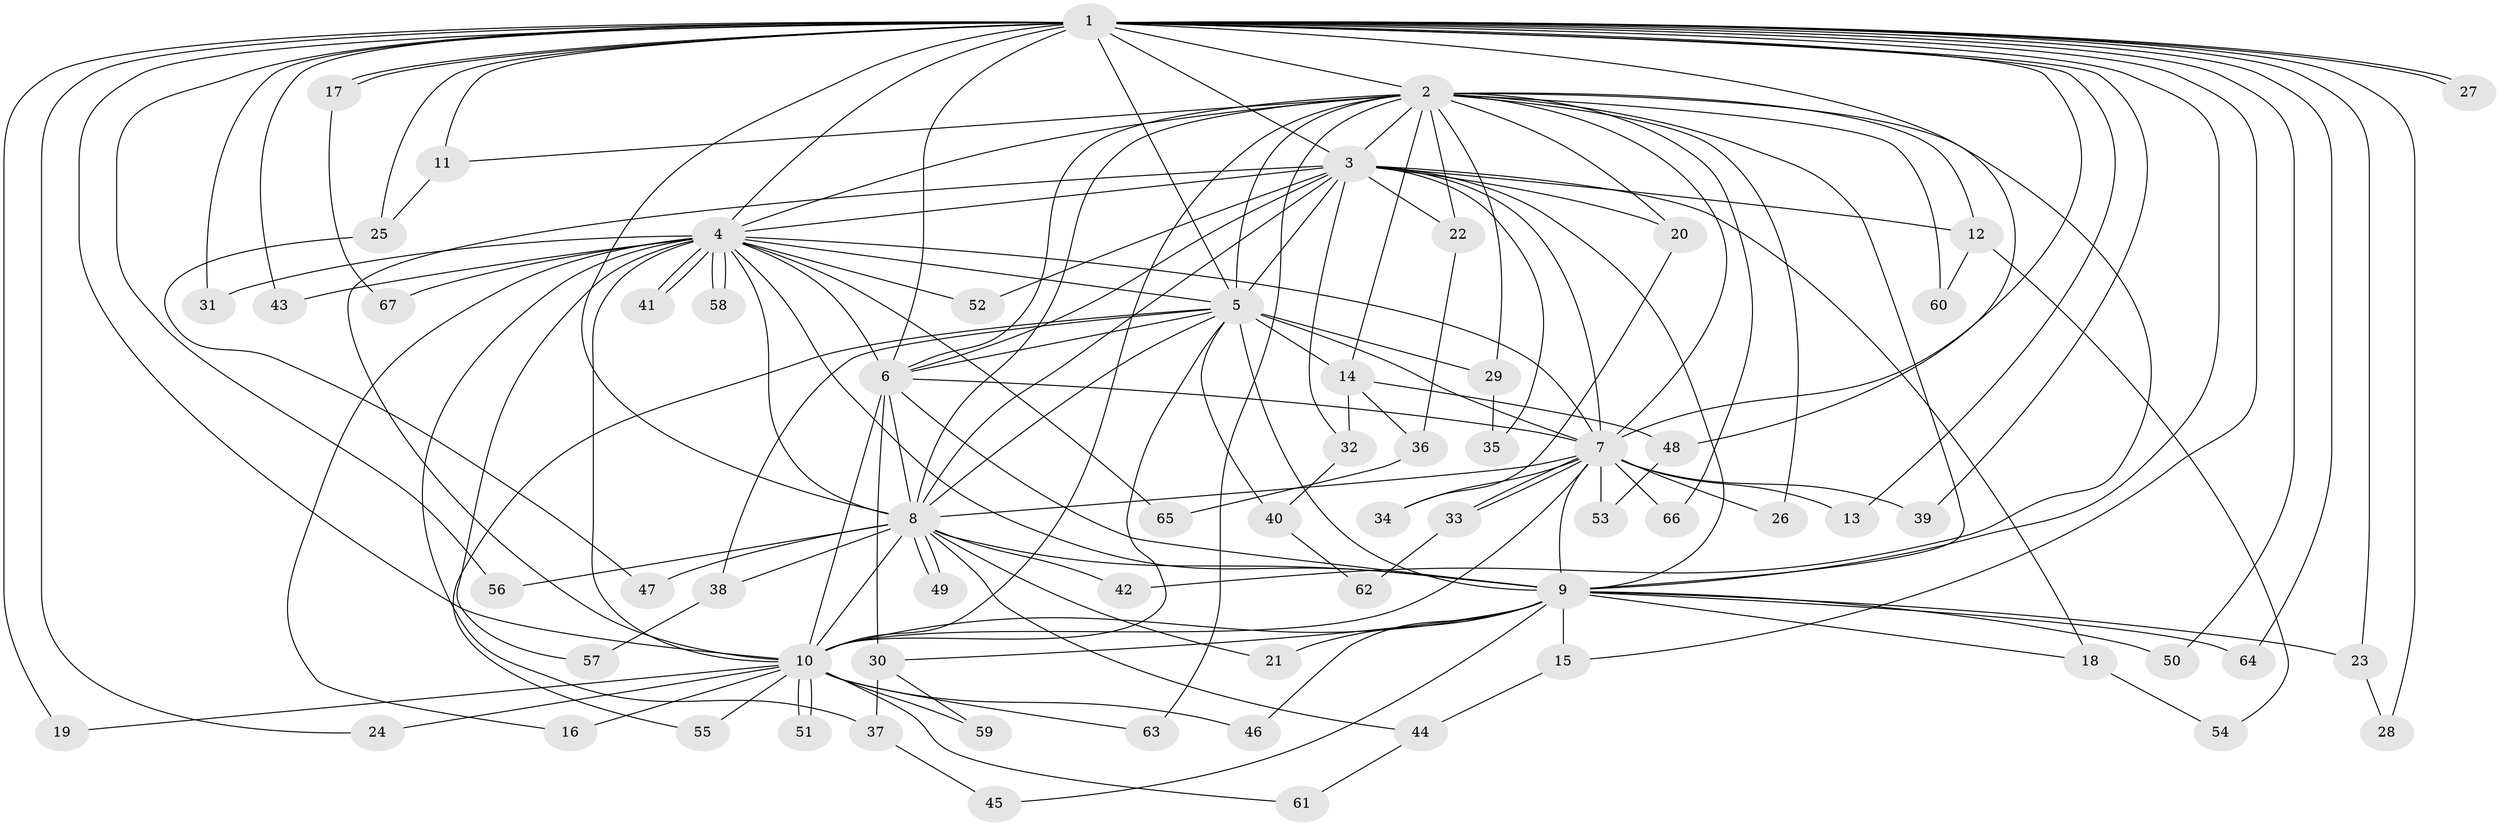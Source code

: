// coarse degree distribution, {10: 0.07407407407407407, 2: 0.3333333333333333, 14: 0.037037037037037035, 1: 0.18518518518518517, 3: 0.14814814814814814, 13: 0.07407407407407407, 5: 0.037037037037037035, 4: 0.037037037037037035, 11: 0.07407407407407407}
// Generated by graph-tools (version 1.1) at 2025/36/03/04/25 23:36:18]
// undirected, 67 vertices, 159 edges
graph export_dot {
  node [color=gray90,style=filled];
  1;
  2;
  3;
  4;
  5;
  6;
  7;
  8;
  9;
  10;
  11;
  12;
  13;
  14;
  15;
  16;
  17;
  18;
  19;
  20;
  21;
  22;
  23;
  24;
  25;
  26;
  27;
  28;
  29;
  30;
  31;
  32;
  33;
  34;
  35;
  36;
  37;
  38;
  39;
  40;
  41;
  42;
  43;
  44;
  45;
  46;
  47;
  48;
  49;
  50;
  51;
  52;
  53;
  54;
  55;
  56;
  57;
  58;
  59;
  60;
  61;
  62;
  63;
  64;
  65;
  66;
  67;
  1 -- 2;
  1 -- 3;
  1 -- 4;
  1 -- 5;
  1 -- 6;
  1 -- 7;
  1 -- 8;
  1 -- 9;
  1 -- 10;
  1 -- 11;
  1 -- 13;
  1 -- 15;
  1 -- 17;
  1 -- 17;
  1 -- 19;
  1 -- 23;
  1 -- 24;
  1 -- 25;
  1 -- 27;
  1 -- 27;
  1 -- 28;
  1 -- 31;
  1 -- 39;
  1 -- 43;
  1 -- 48;
  1 -- 50;
  1 -- 56;
  1 -- 64;
  2 -- 3;
  2 -- 4;
  2 -- 5;
  2 -- 6;
  2 -- 7;
  2 -- 8;
  2 -- 9;
  2 -- 10;
  2 -- 11;
  2 -- 12;
  2 -- 14;
  2 -- 20;
  2 -- 22;
  2 -- 26;
  2 -- 29;
  2 -- 42;
  2 -- 60;
  2 -- 63;
  2 -- 66;
  3 -- 4;
  3 -- 5;
  3 -- 6;
  3 -- 7;
  3 -- 8;
  3 -- 9;
  3 -- 10;
  3 -- 12;
  3 -- 18;
  3 -- 20;
  3 -- 22;
  3 -- 32;
  3 -- 35;
  3 -- 52;
  4 -- 5;
  4 -- 6;
  4 -- 7;
  4 -- 8;
  4 -- 9;
  4 -- 10;
  4 -- 16;
  4 -- 31;
  4 -- 37;
  4 -- 41;
  4 -- 41;
  4 -- 43;
  4 -- 52;
  4 -- 57;
  4 -- 58;
  4 -- 58;
  4 -- 65;
  4 -- 67;
  5 -- 6;
  5 -- 7;
  5 -- 8;
  5 -- 9;
  5 -- 10;
  5 -- 14;
  5 -- 29;
  5 -- 38;
  5 -- 40;
  5 -- 55;
  6 -- 7;
  6 -- 8;
  6 -- 9;
  6 -- 10;
  6 -- 30;
  7 -- 8;
  7 -- 9;
  7 -- 10;
  7 -- 13;
  7 -- 26;
  7 -- 33;
  7 -- 33;
  7 -- 34;
  7 -- 39;
  7 -- 53;
  7 -- 66;
  8 -- 9;
  8 -- 10;
  8 -- 21;
  8 -- 38;
  8 -- 42;
  8 -- 44;
  8 -- 47;
  8 -- 49;
  8 -- 49;
  8 -- 56;
  9 -- 10;
  9 -- 15;
  9 -- 18;
  9 -- 21;
  9 -- 23;
  9 -- 30;
  9 -- 45;
  9 -- 46;
  9 -- 50;
  9 -- 64;
  10 -- 16;
  10 -- 19;
  10 -- 24;
  10 -- 46;
  10 -- 51;
  10 -- 51;
  10 -- 55;
  10 -- 59;
  10 -- 61;
  10 -- 63;
  11 -- 25;
  12 -- 54;
  12 -- 60;
  14 -- 32;
  14 -- 36;
  14 -- 48;
  15 -- 44;
  17 -- 67;
  18 -- 54;
  20 -- 34;
  22 -- 36;
  23 -- 28;
  25 -- 47;
  29 -- 35;
  30 -- 37;
  30 -- 59;
  32 -- 40;
  33 -- 62;
  36 -- 65;
  37 -- 45;
  38 -- 57;
  40 -- 62;
  44 -- 61;
  48 -- 53;
}

